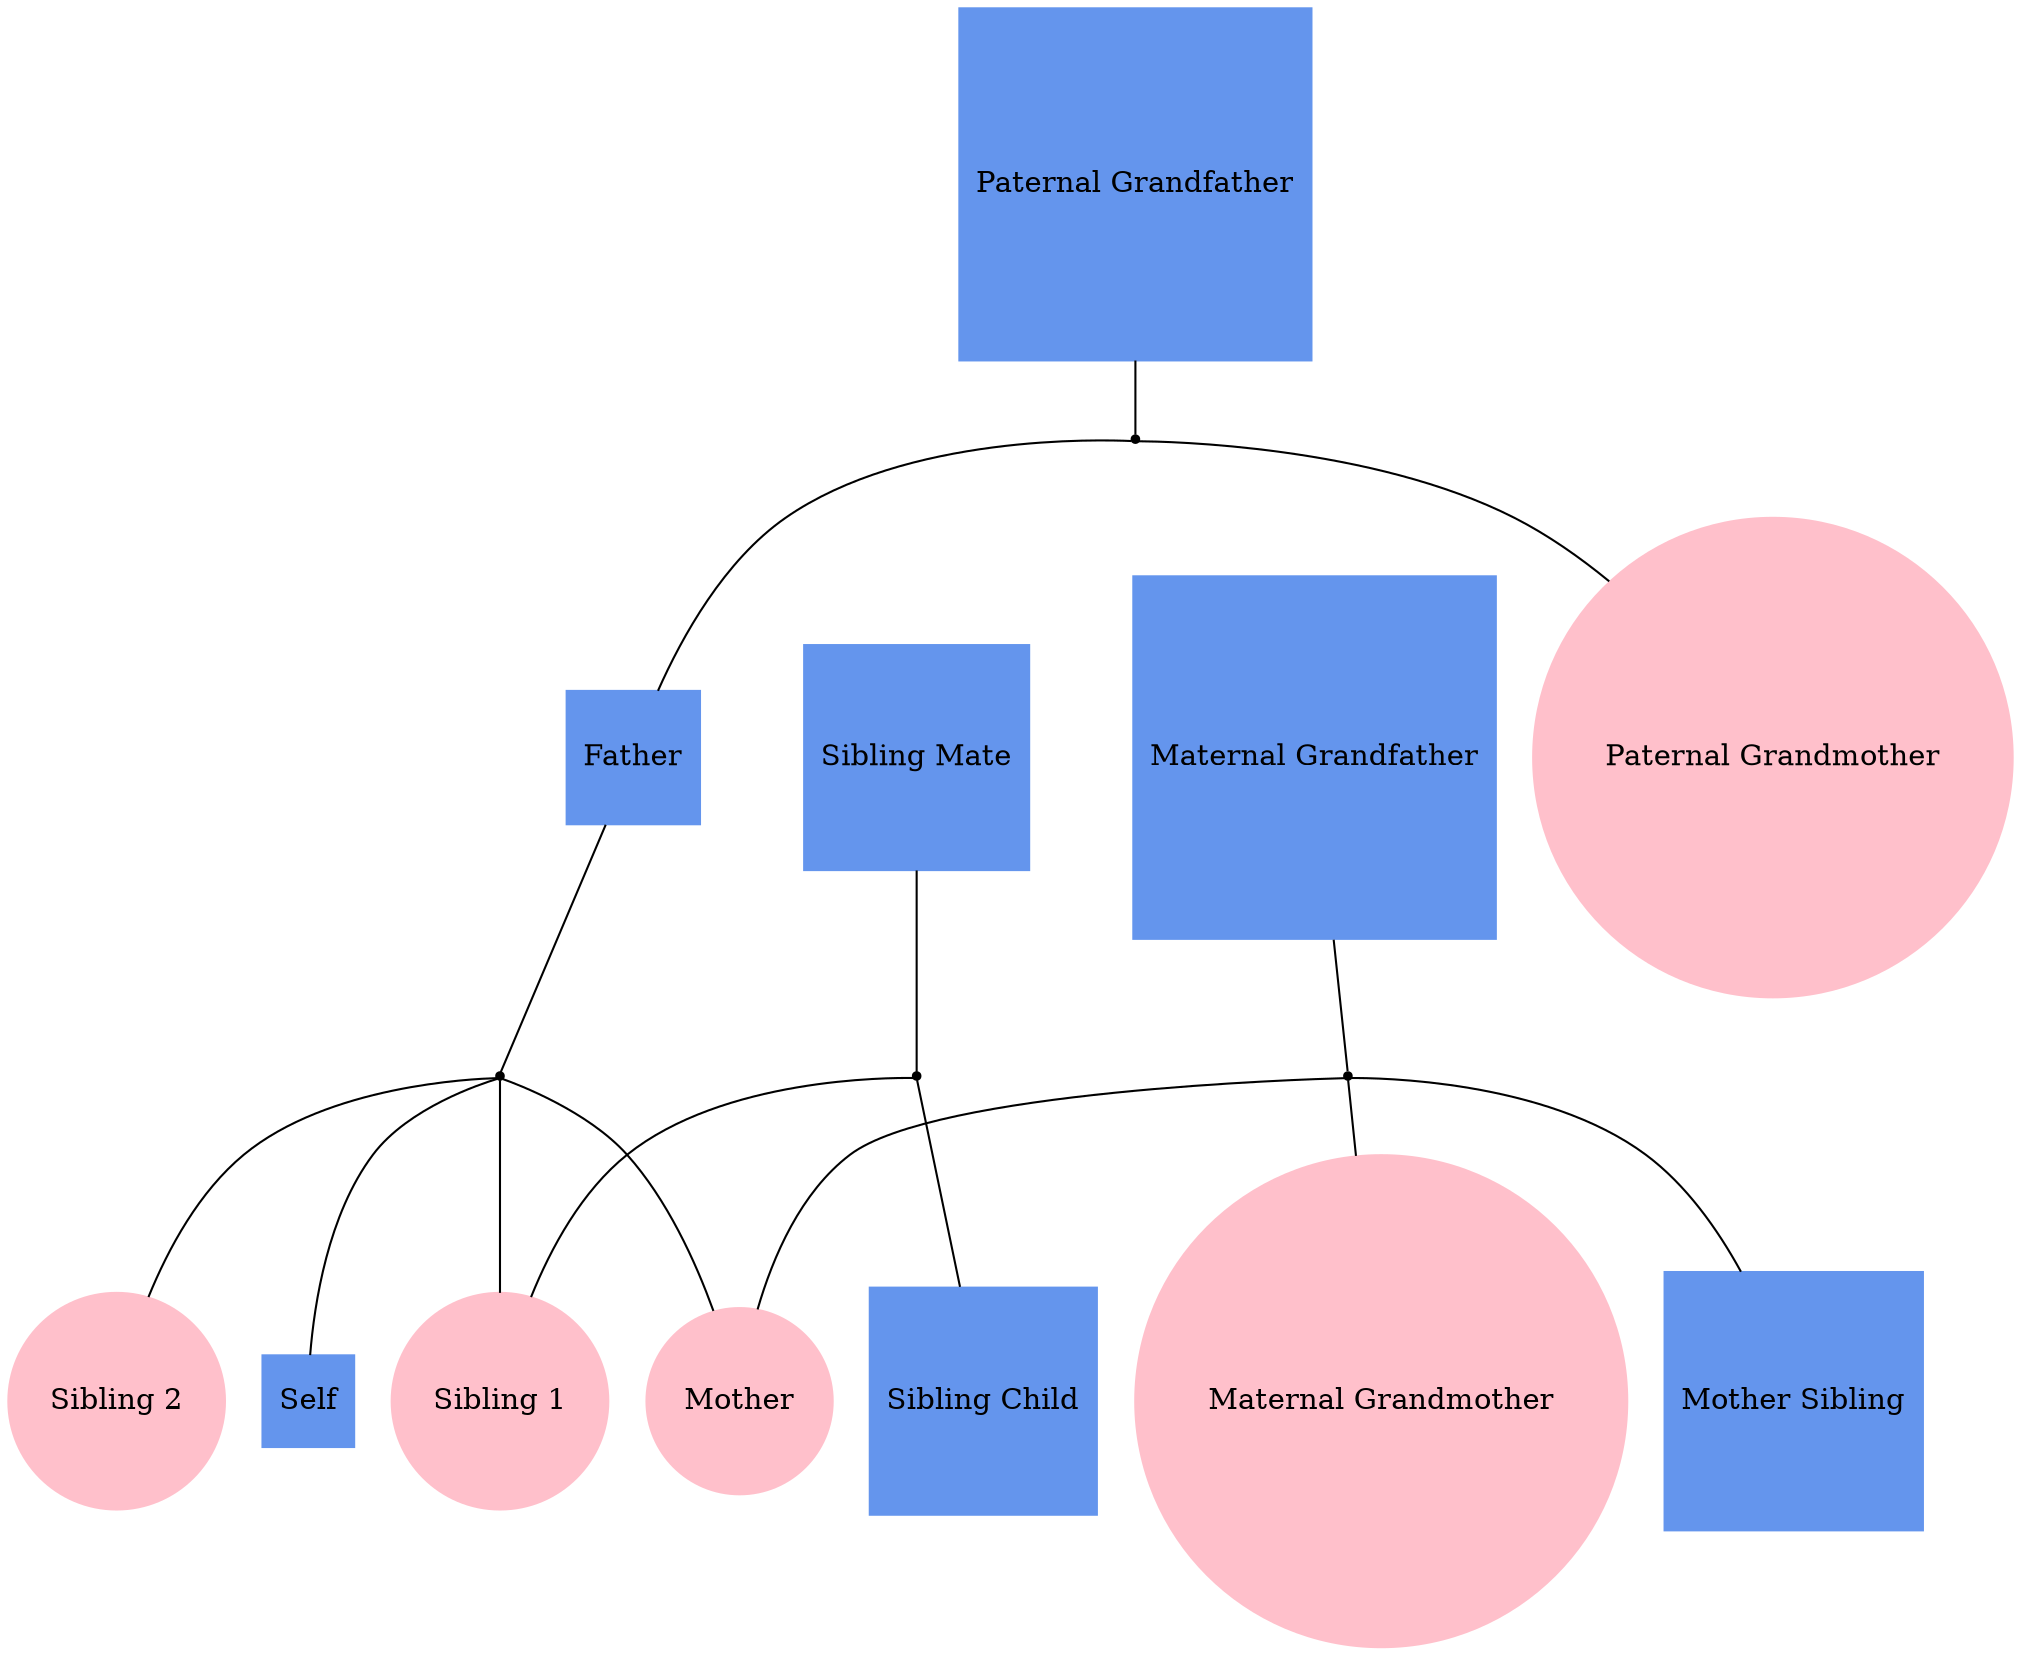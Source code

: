 
graph f2 {
"Self" [shape=box, style=filled, regular=1, color="cornflowerblue"];
"Sibling 1" [shape=oval, style=filled, regular=1, color="pink"];
"Sibling Mate" [shape=box, style=filled, regular=1, color="cornflowerblue"];
"Sibling Child" [shape=box, style=filled, regular=1, color="cornflowerblue"];
"Sibling 2" [shape=oval, style=filled, regular=1, color="pink"];
"Father" [shape=box, style=filled, regular=1, color="cornflowerblue"];
"Paternal Grandmother" [shape=oval, style=filled, regular=1, color="pink"];
"Paternal Grandfather" [shape=box, style=filled, regular=1, color="cornflowerblue"];
"Mother" [shape=oval, style=filled, regular=1, color="pink"];
"Mother Sibling" [shape=box, style=filled, regular=1, color="cornflowerblue"];
"Maternal Grandfather" [shape=box, style=filled, regular=1, color="cornflowerblue"];
"Maternal Grandmother" [shape=oval, style=filled, regular=1, color="pink"];

"siblingmate+sibling1" [shape=point];
"father+mother" [shape=point];
"paternalgrandfather+paternalgrandmother" [shape=point];
"maternalgrandfather+maternalgrandmother" [shape=point];

"Sibling Mate" -- "siblingmate+sibling1" -- "Sibling 1";
"Father" -- "father+mother" -- "Mother";
"Paternal Grandfather" -- "paternalgrandfather+paternalgrandmother" -- "Paternal Grandmother";
"Maternal Grandfather" -- "maternalgrandfather+maternalgrandmother" -- "Maternal Grandmother";

"father+mother" -- "Self";
"father+mother" -- "Sibling 1";
"siblingmate+sibling1" -- "Sibling Child";
"father+mother" -- "Sibling 2";
"paternalgrandfather+paternalgrandmother" -- "Father";
"maternalgrandfather+maternalgrandmother" -- "Mother";
"maternalgrandfather+maternalgrandmother" -- "Mother Sibling";
}
    